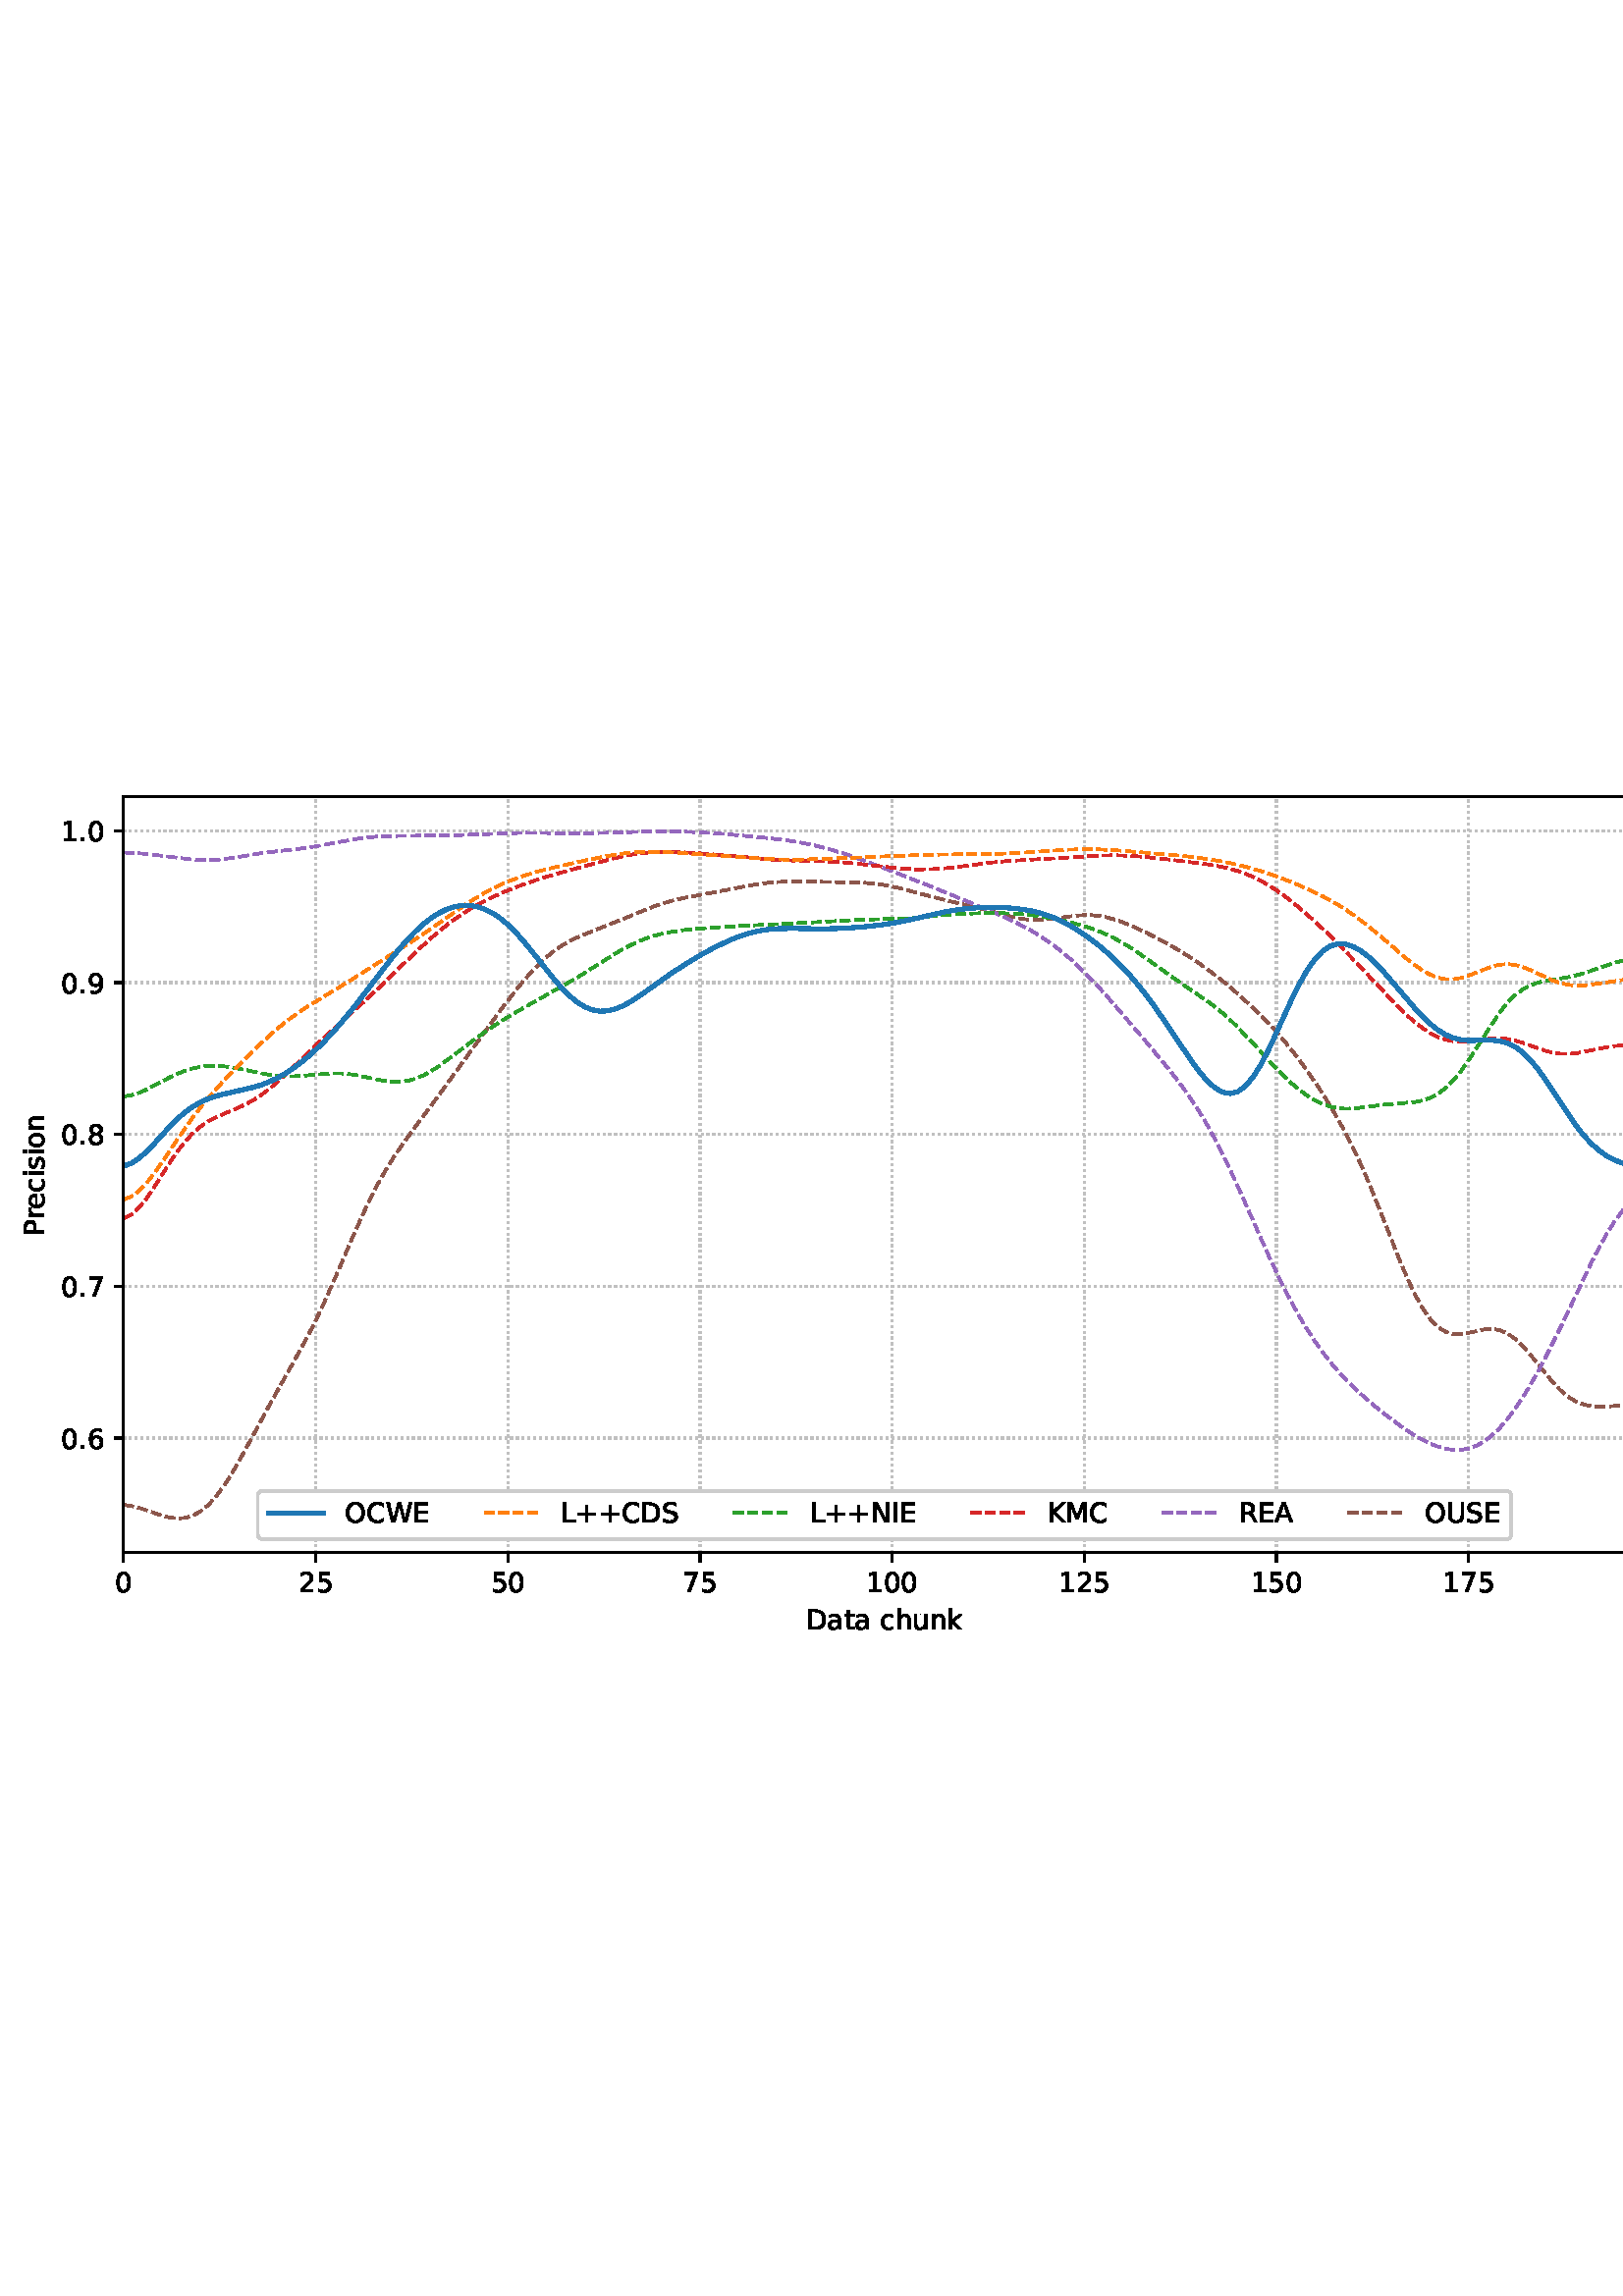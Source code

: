 %!PS-Adobe-3.0 EPSF-3.0
%%Orientation: portrait
%%BoundingBox: 1.511 235.028 610.489 556.972
%%EndComments
%%BeginProlog
/mpldict 8 dict def
mpldict begin
/m { moveto } bind def
/l { lineto } bind def
/r { rlineto } bind def
/c { curveto } bind def
/cl { closepath } bind def
/box {
m
1 index 0 r
0 exch r
neg 0 r
cl
} bind def
/clipbox {
box
clip
newpath
} bind def
%!PS-Adobe-3.0 Resource-Font
%%Copyright: Copyright (c) 2003 by Bitstream, Inc. All Rights Reserved. Copyright (c) 2006 by Tavmjong Bah. All Rights Reserved. DejaVu changes are in public domain 
25 dict begin
/_d{bind def}bind def
/_m{moveto}_d
/_l{lineto}_d
/_cl{closepath eofill}_d
/_c{curveto}_d
/_sc{7 -1 roll{setcachedevice}{pop pop pop pop pop pop}ifelse}_d
/_e{exec}_d
/FontName /DejaVuSans def
/PaintType 0 def
/FontMatrix[.001 0 0 .001 0 0]def
/FontBBox[-1021 -463 1793 1232]def
/FontType 3 def
/Encoding [ /space /plus /period /zero /one /two /five /six /seven /eight /nine /A /C /D /E /I /K /L /M /N /O /P /R /S /U /W /a /c /e /h /i /k /n /o /r /s /t /u ] def
/FontInfo 10 dict dup begin
/FamilyName (DejaVu Sans) def
/FullName (DejaVu Sans) def
/Notice (Copyright (c) 2003 by Bitstream, Inc. All Rights Reserved. Copyright (c) 2006 by Tavmjong Bah. All Rights Reserved. DejaVu changes are in public domain ) def
/Weight (Book) def
/Version (Version 2.35) def
/ItalicAngle 0.0 def
/isFixedPitch false def
/UnderlinePosition -130 def
/UnderlineThickness 90 def
end readonly def
/CharStrings 39 dict dup begin
/.notdef 0 def
/space{318 0 0 0 0 0 _sc
}_d
/plus{838 0 106 0 732 627 _sc
460 627 _m
460 355 _l
732 355 _l
732 272 _l
460 272 _l
460 0 _l
378 0 _l
378 272 _l
106 272 _l
106 355 _l
378 355 _l
378 627 _l
460 627 _l
_cl}_d
/period{318 0 107 0 210 124 _sc
107 124 _m
210 124 _l
210 0 _l
107 0 _l
107 124 _l
_cl}_d
/zero{636 0 66 -13 570 742 _sc
318 664 _m
267 664 229 639 203 589 _c
177 539 165 464 165 364 _c
165 264 177 189 203 139 _c
229 89 267 64 318 64 _c
369 64 407 89 433 139 _c
458 189 471 264 471 364 _c
471 464 458 539 433 589 _c
407 639 369 664 318 664 _c
318 742 _m
399 742 461 709 505 645 _c
548 580 570 486 570 364 _c
570 241 548 147 505 83 _c
461 19 399 -13 318 -13 _c
236 -13 173 19 130 83 _c
87 147 66 241 66 364 _c
66 486 87 580 130 645 _c
173 709 236 742 318 742 _c
_cl}_d
/one{636 0 110 0 544 729 _sc
124 83 _m
285 83 _l
285 639 _l
110 604 _l
110 694 _l
284 729 _l
383 729 _l
383 83 _l
544 83 _l
544 0 _l
124 0 _l
124 83 _l
_cl}_d
/two{{636 0 73 0 536 742 _sc
192 83 _m
536 83 _l
536 0 _l
73 0 _l
73 83 _l
110 121 161 173 226 239 _c
290 304 331 346 348 365 _c
380 400 402 430 414 455 _c
426 479 433 504 433 528 _c
433 566 419 598 392 622 _c
365 646 330 659 286 659 _c
255 659 222 653 188 643 _c
154 632 117 616 78 594 _c
78 694 _l
118 710 155 722 189 730 _c
223 738 255 742 284 742 _c
}_e{359 742 419 723 464 685 _c
509 647 532 597 532 534 _c
532 504 526 475 515 449 _c
504 422 484 390 454 354 _c
446 344 420 317 376 272 _c
332 227 271 164 192 83 _c
_cl}_e}_d
/five{{636 0 77 -13 549 729 _sc
108 729 _m
495 729 _l
495 646 _l
198 646 _l
198 467 _l
212 472 227 476 241 478 _c
255 480 270 482 284 482 _c
365 482 429 459 477 415 _c
525 370 549 310 549 234 _c
549 155 524 94 475 51 _c
426 8 357 -13 269 -13 _c
238 -13 207 -10 175 -6 _c
143 -1 111 6 77 17 _c
77 116 _l
106 100 136 88 168 80 _c
199 72 232 69 267 69 _c
}_e{323 69 368 83 401 113 _c
433 143 450 183 450 234 _c
450 284 433 324 401 354 _c
368 384 323 399 267 399 _c
241 399 214 396 188 390 _c
162 384 135 375 108 363 _c
108 729 _l
_cl}_e}_d
/six{{636 0 70 -13 573 742 _sc
330 404 _m
286 404 251 388 225 358 _c
199 328 186 286 186 234 _c
186 181 199 139 225 109 _c
251 79 286 64 330 64 _c
374 64 409 79 435 109 _c
461 139 474 181 474 234 _c
474 286 461 328 435 358 _c
409 388 374 404 330 404 _c
526 713 _m
526 623 _l
501 635 476 644 451 650 _c
425 656 400 659 376 659 _c
310 659 260 637 226 593 _c
}_e{192 549 172 482 168 394 _c
187 422 211 444 240 459 _c
269 474 301 482 336 482 _c
409 482 467 459 509 415 _c
551 371 573 310 573 234 _c
573 159 550 99 506 54 _c
462 9 403 -13 330 -13 _c
246 -13 181 19 137 83 _c
92 147 70 241 70 364 _c
70 479 97 571 152 639 _c
206 707 280 742 372 742 _c
396 742 421 739 447 735 _c
472 730 498 723 526 713 _c
_cl}_e}_d
/seven{636 0 82 0 551 729 _sc
82 729 _m
551 729 _l
551 687 _l
286 0 _l
183 0 _l
432 646 _l
82 646 _l
82 729 _l
_cl}_d
/eight{{636 0 68 -13 568 742 _sc
318 346 _m
271 346 234 333 207 308 _c
180 283 167 249 167 205 _c
167 161 180 126 207 101 _c
234 76 271 64 318 64 _c
364 64 401 76 428 102 _c
455 127 469 161 469 205 _c
469 249 455 283 429 308 _c
402 333 365 346 318 346 _c
219 388 _m
177 398 144 418 120 447 _c
96 476 85 511 85 553 _c
85 611 105 657 147 691 _c
188 725 245 742 318 742 _c
}_e{390 742 447 725 489 691 _c
530 657 551 611 551 553 _c
551 511 539 476 515 447 _c
491 418 459 398 417 388 _c
464 377 501 355 528 323 _c
554 291 568 251 568 205 _c
568 134 546 80 503 43 _c
459 5 398 -13 318 -13 _c
237 -13 175 5 132 43 _c
89 80 68 134 68 205 _c
68 251 81 291 108 323 _c
134 355 171 377 219 388 _c
183 544 _m
183 506 194 476 218 455 _c
}_e{242 434 275 424 318 424 _c
360 424 393 434 417 455 _c
441 476 453 506 453 544 _c
453 582 441 611 417 632 _c
393 653 360 664 318 664 _c
275 664 242 653 218 632 _c
194 611 183 582 183 544 _c
_cl}_e}_d
/nine{{636 0 63 -13 566 742 _sc
110 15 _m
110 105 _l
134 93 159 84 185 78 _c
210 72 235 69 260 69 _c
324 69 374 90 408 134 _c
442 178 462 244 468 334 _c
448 306 424 284 396 269 _c
367 254 335 247 300 247 _c
226 247 168 269 126 313 _c
84 357 63 417 63 494 _c
63 568 85 628 129 674 _c
173 719 232 742 306 742 _c
390 742 455 709 499 645 _c
543 580 566 486 566 364 _c
}_e{566 248 538 157 484 89 _c
429 21 356 -13 264 -13 _c
239 -13 214 -10 189 -6 _c
163 -2 137 5 110 15 _c
306 324 _m
350 324 385 339 411 369 _c
437 399 450 441 450 494 _c
450 546 437 588 411 618 _c
385 648 350 664 306 664 _c
262 664 227 648 201 618 _c
175 588 162 546 162 494 _c
162 441 175 399 201 369 _c
227 339 262 324 306 324 _c
_cl}_e}_d
/A{684 0 8 0 676 729 _sc
342 632 _m
208 269 _l
476 269 _l
342 632 _l
286 729 _m
398 729 _l
676 0 _l
573 0 _l
507 187 _l
178 187 _l
112 0 _l
8 0 _l
286 729 _l
_cl}_d
/C{{698 0 56 -13 644 742 _sc
644 673 _m
644 569 _l
610 599 575 622 537 638 _c
499 653 460 661 418 661 _c
334 661 270 635 226 584 _c
182 533 160 460 160 364 _c
160 268 182 194 226 143 _c
270 92 334 67 418 67 _c
460 67 499 74 537 90 _c
575 105 610 128 644 159 _c
644 56 _l
609 32 572 15 534 4 _c
496 -7 455 -13 412 -13 _c
302 -13 215 20 151 87 _c
}_e{87 154 56 246 56 364 _c
56 481 87 573 151 641 _c
215 708 302 742 412 742 _c
456 742 497 736 535 725 _c
573 713 610 696 644 673 _c
_cl}_e}_d
/D{770 0 98 0 711 729 _sc
197 648 _m
197 81 _l
316 81 _l
416 81 490 103 537 149 _c
583 195 607 267 607 365 _c
607 463 583 534 537 580 _c
490 625 416 648 316 648 _c
197 648 _l
98 729 _m
301 729 _l
442 729 546 699 612 641 _c
678 582 711 490 711 365 _c
711 239 677 147 611 88 _c
545 29 441 0 301 0 _c
98 0 _l
98 729 _l
_cl}_d
/E{632 0 98 0 568 729 _sc
98 729 _m
559 729 _l
559 646 _l
197 646 _l
197 430 _l
544 430 _l
544 347 _l
197 347 _l
197 83 _l
568 83 _l
568 0 _l
98 0 _l
98 729 _l
_cl}_d
/I{295 0 98 0 197 729 _sc
98 729 _m
197 729 _l
197 0 _l
98 0 _l
98 729 _l
_cl}_d
/K{656 0 98 0 677 729 _sc
98 729 _m
197 729 _l
197 421 _l
524 729 _l
651 729 _l
289 389 _l
677 0 _l
547 0 _l
197 351 _l
197 0 _l
98 0 _l
98 729 _l
_cl}_d
/L{557 0 98 0 552 729 _sc
98 729 _m
197 729 _l
197 83 _l
552 83 _l
552 0 _l
98 0 _l
98 729 _l
_cl}_d
/M{863 0 98 0 765 729 _sc
98 729 _m
245 729 _l
431 233 _l
618 729 _l
765 729 _l
765 0 _l
669 0 _l
669 640 _l
481 140 _l
382 140 _l
194 640 _l
194 0 _l
98 0 _l
98 729 _l
_cl}_d
/N{748 0 98 0 650 729 _sc
98 729 _m
231 729 _l
554 119 _l
554 729 _l
650 729 _l
650 0 _l
517 0 _l
194 610 _l
194 0 _l
98 0 _l
98 729 _l
_cl}_d
/O{787 0 56 -13 731 742 _sc
394 662 _m
322 662 265 635 223 582 _c
181 528 160 456 160 364 _c
160 272 181 199 223 146 _c
265 92 322 66 394 66 _c
465 66 522 92 564 146 _c
606 199 627 272 627 364 _c
627 456 606 528 564 582 _c
522 635 465 662 394 662 _c
394 742 _m
496 742 577 707 639 639 _c
700 571 731 479 731 364 _c
731 248 700 157 639 89 _c
577 21 496 -13 394 -13 _c
291 -13 209 21 148 89 _c
86 157 56 248 56 364 _c
56 479 86 571 148 639 _c
209 707 291 742 394 742 _c
_cl}_d
/P{603 0 98 0 569 729 _sc
197 648 _m
197 374 _l
321 374 _l
367 374 402 385 427 409 _c
452 433 465 467 465 511 _c
465 555 452 588 427 612 _c
402 636 367 648 321 648 _c
197 648 _l
98 729 _m
321 729 _l
402 729 464 710 506 673 _c
548 636 569 582 569 511 _c
569 439 548 384 506 348 _c
464 311 402 293 321 293 _c
197 293 _l
197 0 _l
98 0 _l
98 729 _l
_cl}_d
/R{{695 0 98 0 666 729 _sc
444 342 _m
465 334 486 319 506 296 _c
526 272 546 240 566 199 _c
666 0 _l
560 0 _l
467 187 _l
443 235 419 268 397 284 _c
374 300 343 308 304 308 _c
197 308 _l
197 0 _l
98 0 _l
98 729 _l
321 729 _l
404 729 466 711 507 677 _c
548 642 569 589 569 519 _c
569 473 558 434 537 404 _c
515 374 484 353 444 342 _c
197 648 _m
197 389 _l
321 389 _l
}_e{368 389 404 400 428 422 _c
452 444 465 476 465 519 _c
465 561 452 593 428 615 _c
404 637 368 648 321 648 _c
197 648 _l
_cl}_e}_d
/S{{635 0 66 -13 579 742 _sc
535 705 _m
535 609 _l
497 627 462 640 429 649 _c
395 657 363 662 333 662 _c
279 662 237 651 208 631 _c
179 610 165 580 165 542 _c
165 510 174 485 194 469 _c
213 452 250 439 304 429 _c
364 417 _l
437 403 491 378 526 343 _c
561 307 579 260 579 201 _c
579 130 555 77 508 41 _c
460 5 391 -13 300 -13 _c
265 -13 228 -9 189 -2 _c
}_e{150 5 110 16 69 32 _c
69 134 _l
109 111 148 94 186 83 _c
224 71 262 66 300 66 _c
356 66 399 77 430 99 _c
460 121 476 152 476 194 _c
476 230 465 258 443 278 _c
421 298 385 313 335 323 _c
275 335 _l
201 349 148 372 115 404 _c
82 435 66 478 66 534 _c
66 598 88 649 134 686 _c
179 723 242 742 322 742 _c
356 742 390 739 426 733 _c
461 727 497 717 535 705 _c
}_e{_cl}_e}_d
/U{732 0 87 -13 645 729 _sc
87 729 _m
186 729 _l
186 286 _l
186 208 200 151 228 117 _c
256 83 302 66 366 66 _c
429 66 475 83 503 117 _c
531 151 546 208 546 286 _c
546 729 _l
645 729 _l
645 274 _l
645 178 621 107 574 59 _c
527 11 458 -13 366 -13 _c
274 -13 204 11 157 59 _c
110 107 87 178 87 274 _c
87 729 _l
_cl}_d
/W{989 0 33 0 956 729 _sc
33 729 _m
133 729 _l
286 113 _l
439 729 _l
550 729 _l
703 113 _l
856 729 _l
956 729 _l
773 0 _l
649 0 _l
495 633 _l
340 0 _l
216 0 _l
33 729 _l
_cl}_d
/a{{613 0 60 -13 522 560 _sc
343 275 _m
270 275 220 266 192 250 _c
164 233 150 205 150 165 _c
150 133 160 107 181 89 _c
202 70 231 61 267 61 _c
317 61 357 78 387 114 _c
417 149 432 196 432 255 _c
432 275 _l
343 275 _l
522 312 _m
522 0 _l
432 0 _l
432 83 _l
411 49 385 25 355 10 _c
325 -5 287 -13 243 -13 _c
187 -13 142 2 109 33 _c
76 64 60 106 60 159 _c
}_e{60 220 80 266 122 298 _c
163 329 224 345 306 345 _c
432 345 _l
432 354 _l
432 395 418 427 391 450 _c
364 472 326 484 277 484 _c
245 484 215 480 185 472 _c
155 464 127 453 100 439 _c
100 522 _l
132 534 164 544 195 550 _c
226 556 256 560 286 560 _c
365 560 424 539 463 498 _c
502 457 522 395 522 312 _c
_cl}_e}_d
/c{{550 0 55 -13 488 560 _sc
488 526 _m
488 442 _l
462 456 437 466 411 473 _c
385 480 360 484 334 484 _c
276 484 230 465 198 428 _c
166 391 150 339 150 273 _c
150 206 166 154 198 117 _c
230 80 276 62 334 62 _c
360 62 385 65 411 72 _c
437 79 462 90 488 104 _c
488 21 _l
462 9 436 0 410 -5 _c
383 -10 354 -13 324 -13 _c
242 -13 176 12 128 64 _c
}_e{79 115 55 185 55 273 _c
55 362 79 432 128 483 _c
177 534 244 560 330 560 _c
358 560 385 557 411 551 _c
437 545 463 537 488 526 _c
_cl}_e}_d
/e{{615 0 55 -13 562 560 _sc
562 296 _m
562 252 _l
149 252 _l
153 190 171 142 205 110 _c
238 78 284 62 344 62 _c
378 62 412 66 444 74 _c
476 82 509 95 541 113 _c
541 28 _l
509 14 476 3 442 -3 _c
408 -9 373 -13 339 -13 _c
251 -13 182 12 131 62 _c
80 112 55 181 55 268 _c
55 357 79 428 127 481 _c
175 533 241 560 323 560 _c
397 560 455 536 498 489 _c
}_e{540 441 562 377 562 296 _c
472 322 _m
471 371 457 410 431 440 _c
404 469 368 484 324 484 _c
274 484 234 469 204 441 _c
174 413 156 373 152 322 _c
472 322 _l
_cl}_e}_d
/h{634 0 91 0 549 760 _sc
549 330 _m
549 0 _l
459 0 _l
459 327 _l
459 379 448 417 428 443 _c
408 469 378 482 338 482 _c
289 482 251 466 223 435 _c
195 404 181 362 181 309 _c
181 0 _l
91 0 _l
91 760 _l
181 760 _l
181 462 _l
202 494 227 519 257 535 _c
286 551 320 560 358 560 _c
420 560 468 540 500 501 _c
532 462 549 405 549 330 _c
_cl}_d
/i{278 0 94 0 184 760 _sc
94 547 _m
184 547 _l
184 0 _l
94 0 _l
94 547 _l
94 760 _m
184 760 _l
184 646 _l
94 646 _l
94 760 _l
_cl}_d
/k{579 0 91 0 576 760 _sc
91 760 _m
181 760 _l
181 311 _l
449 547 _l
564 547 _l
274 291 _l
576 0 _l
459 0 _l
181 267 _l
181 0 _l
91 0 _l
91 760 _l
_cl}_d
/n{634 0 91 0 549 560 _sc
549 330 _m
549 0 _l
459 0 _l
459 327 _l
459 379 448 417 428 443 _c
408 469 378 482 338 482 _c
289 482 251 466 223 435 _c
195 404 181 362 181 309 _c
181 0 _l
91 0 _l
91 547 _l
181 547 _l
181 462 _l
202 494 227 519 257 535 _c
286 551 320 560 358 560 _c
420 560 468 540 500 501 _c
532 462 549 405 549 330 _c
_cl}_d
/o{612 0 55 -13 557 560 _sc
306 484 _m
258 484 220 465 192 427 _c
164 389 150 338 150 273 _c
150 207 163 156 191 118 _c
219 80 257 62 306 62 _c
354 62 392 80 420 118 _c
448 156 462 207 462 273 _c
462 337 448 389 420 427 _c
392 465 354 484 306 484 _c
306 560 _m
384 560 445 534 490 484 _c
534 433 557 363 557 273 _c
557 183 534 113 490 63 _c
445 12 384 -13 306 -13 _c
227 -13 165 12 121 63 _c
77 113 55 183 55 273 _c
55 363 77 433 121 484 _c
165 534 227 560 306 560 _c
_cl}_d
/r{411 0 91 0 411 560 _sc
411 463 _m
401 469 390 473 378 476 _c
366 478 353 480 339 480 _c
288 480 249 463 222 430 _c
194 397 181 350 181 288 _c
181 0 _l
91 0 _l
91 547 _l
181 547 _l
181 462 _l
199 495 224 520 254 536 _c
284 552 321 560 365 560 _c
371 560 378 559 386 559 _c
393 558 401 557 411 555 _c
411 463 _l
_cl}_d
/s{{521 0 54 -13 472 560 _sc
443 531 _m
443 446 _l
417 458 391 468 364 475 _c
336 481 308 485 279 485 _c
234 485 200 478 178 464 _c
156 450 145 430 145 403 _c
145 382 153 366 169 354 _c
185 342 217 330 265 320 _c
296 313 _l
360 299 405 279 432 255 _c
458 230 472 195 472 151 _c
472 100 452 60 412 31 _c
372 1 316 -13 246 -13 _c
216 -13 186 -10 154 -5 _c
}_e{122 0 89 8 54 20 _c
54 113 _l
87 95 120 82 152 74 _c
184 65 216 61 248 61 _c
290 61 323 68 346 82 _c
368 96 380 117 380 144 _c
380 168 371 187 355 200 _c
339 213 303 226 247 238 _c
216 245 _l
160 257 119 275 95 299 _c
70 323 58 356 58 399 _c
58 450 76 490 112 518 _c
148 546 200 560 268 560 _c
301 560 332 557 362 552 _c
391 547 418 540 443 531 _c
}_e{_cl}_e}_d
/t{392 0 27 0 368 702 _sc
183 702 _m
183 547 _l
368 547 _l
368 477 _l
183 477 _l
183 180 _l
183 135 189 106 201 94 _c
213 81 238 75 276 75 _c
368 75 _l
368 0 _l
276 0 _l
206 0 158 13 132 39 _c
106 65 93 112 93 180 _c
93 477 _l
27 477 _l
27 547 _l
93 547 _l
93 702 _l
183 702 _l
_cl}_d
/u{634 0 85 -13 543 560 _sc
85 216 _m
85 547 _l
175 547 _l
175 219 _l
175 167 185 129 205 103 _c
225 77 255 64 296 64 _c
344 64 383 79 411 110 _c
439 141 453 183 453 237 _c
453 547 _l
543 547 _l
543 0 _l
453 0 _l
453 84 _l
431 50 405 26 377 10 _c
348 -5 315 -13 277 -13 _c
214 -13 166 6 134 45 _c
101 83 85 140 85 216 _c
311 560 _m
311 560 _l
_cl}_d
end readonly def

/BuildGlyph
 {exch begin
 CharStrings exch
 2 copy known not{pop /.notdef}if
 true 3 1 roll get exec
 end}_d

/BuildChar {
 1 index /Encoding get exch get
 1 index /BuildGlyph get exec
}_d

FontName currentdict end definefont pop
end
%%EndProlog
mpldict begin
1.511 235.028 translate
608.978 321.944 0 0 clipbox
gsave
0 0 m
608.978 0 l
608.978 321.944 l
0 321.944 l
cl
1.000 setgray
fill
grestore
gsave
43.778 37.544 m
601.778 37.544 l
601.778 314.744 l
43.778 314.744 l
cl
1.000 setgray
fill
grestore
0.800 setlinewidth
1 setlinejoin
0 setlinecap
[0.8 1.32] 0 setdash
0.753 setgray
gsave
558 277.2 43.78 37.54 clipbox
43.778 37.544 m
43.778 314.744 l
stroke
grestore
[] 0 setdash
0.000 setgray
gsave
/o {
gsave
newpath
translate
0.8 setlinewidth
1 setlinejoin
0 setlinecap
0 0 m
0 -3.5 l

gsave
0.000 setgray
fill
grestore
stroke
grestore
} bind def
43.778 37.544 o
grestore
/DejaVuSans findfont
10.000 scalefont
setfont
gsave
40.598 22.95 translate
0.0 rotate
0.0 0 m /zero glyphshow
grestore
[0.8 1.32] 0 setdash
0.753 setgray
gsave
558 277.2 43.78 37.54 clipbox
114.233 37.544 m
114.233 314.744 l
stroke
grestore
[] 0 setdash
0.000 setgray
gsave
/o {
gsave
newpath
translate
0.8 setlinewidth
1 setlinejoin
0 setlinecap
0 0 m
0 -3.5 l

gsave
0.000 setgray
fill
grestore
stroke
grestore
} bind def
114.233 37.544 o
grestore
gsave
107.873 22.95 translate
0.0 rotate
0.0 0 m /two glyphshow
6.362 0 m /five glyphshow
grestore
[0.8 1.32] 0 setdash
0.753 setgray
gsave
558 277.2 43.78 37.54 clipbox
184.687 37.544 m
184.687 314.744 l
stroke
grestore
[] 0 setdash
0.000 setgray
gsave
/o {
gsave
newpath
translate
0.8 setlinewidth
1 setlinejoin
0 setlinecap
0 0 m
0 -3.5 l

gsave
0.000 setgray
fill
grestore
stroke
grestore
} bind def
184.687 37.544 o
grestore
gsave
178.328 22.95 translate
0.0 rotate
0.0 0 m /five glyphshow
6.362 0 m /zero glyphshow
grestore
[0.8 1.32] 0 setdash
0.753 setgray
gsave
558 277.2 43.78 37.54 clipbox
255.142 37.544 m
255.142 314.744 l
stroke
grestore
[] 0 setdash
0.000 setgray
gsave
/o {
gsave
newpath
translate
0.8 setlinewidth
1 setlinejoin
0 setlinecap
0 0 m
0 -3.5 l

gsave
0.000 setgray
fill
grestore
stroke
grestore
} bind def
255.142 37.544 o
grestore
gsave
248.782 22.95 translate
0.0 rotate
0.0 0 m /seven glyphshow
6.362 0 m /five glyphshow
grestore
[0.8 1.32] 0 setdash
0.753 setgray
gsave
558 277.2 43.78 37.54 clipbox
325.596 37.544 m
325.596 314.744 l
stroke
grestore
[] 0 setdash
0.000 setgray
gsave
/o {
gsave
newpath
translate
0.8 setlinewidth
1 setlinejoin
0 setlinecap
0 0 m
0 -3.5 l

gsave
0.000 setgray
fill
grestore
stroke
grestore
} bind def
325.596 37.544 o
grestore
gsave
316.057 22.95 translate
0.0 rotate
0.0 0 m /one glyphshow
6.362 0 m /zero glyphshow
12.725 0 m /zero glyphshow
grestore
[0.8 1.32] 0 setdash
0.753 setgray
gsave
558 277.2 43.78 37.54 clipbox
396.051 37.544 m
396.051 314.744 l
stroke
grestore
[] 0 setdash
0.000 setgray
gsave
/o {
gsave
newpath
translate
0.8 setlinewidth
1 setlinejoin
0 setlinecap
0 0 m
0 -3.5 l

gsave
0.000 setgray
fill
grestore
stroke
grestore
} bind def
396.051 37.544 o
grestore
gsave
386.512 22.95 translate
0.0 rotate
0.0 0 m /one glyphshow
6.362 0 m /two glyphshow
12.725 0 m /five glyphshow
grestore
[0.8 1.32] 0 setdash
0.753 setgray
gsave
558 277.2 43.78 37.54 clipbox
466.505 37.544 m
466.505 314.744 l
stroke
grestore
[] 0 setdash
0.000 setgray
gsave
/o {
gsave
newpath
translate
0.8 setlinewidth
1 setlinejoin
0 setlinecap
0 0 m
0 -3.5 l

gsave
0.000 setgray
fill
grestore
stroke
grestore
} bind def
466.505 37.544 o
grestore
gsave
456.966 22.95 translate
0.0 rotate
0.0 0 m /one glyphshow
6.362 0 m /five glyphshow
12.725 0 m /zero glyphshow
grestore
[0.8 1.32] 0 setdash
0.753 setgray
gsave
558 277.2 43.78 37.54 clipbox
536.96 37.544 m
536.96 314.744 l
stroke
grestore
[] 0 setdash
0.000 setgray
gsave
/o {
gsave
newpath
translate
0.8 setlinewidth
1 setlinejoin
0 setlinecap
0 0 m
0 -3.5 l

gsave
0.000 setgray
fill
grestore
stroke
grestore
} bind def
536.96 37.544 o
grestore
gsave
527.421 22.95 translate
0.0 rotate
0.0 0 m /one glyphshow
6.362 0 m /seven glyphshow
12.725 0 m /five glyphshow
grestore
gsave
294.083 9.278 translate
0.0 rotate
0.0 0 m /D glyphshow
7.7 0 m /a glyphshow
13.828 0 m /t glyphshow
17.749 0 m /a glyphshow
23.877 0 m /space glyphshow
27.056 0 m /c glyphshow
32.554 0 m /h glyphshow
38.892 0 m /u glyphshow
45.229 0 m /n glyphshow
51.567 0 m /k glyphshow
grestore
[0.8 1.32] 0 setdash
0.753 setgray
gsave
558 277.2 43.78 37.54 clipbox
43.778 79.585 m
601.778 79.585 l
stroke
grestore
[] 0 setdash
0.000 setgray
gsave
/o {
gsave
newpath
translate
0.8 setlinewidth
1 setlinejoin
0 setlinecap
0 0 m
-3.5 0 l

gsave
0.000 setgray
fill
grestore
stroke
grestore
} bind def
43.778 79.585 o
grestore
gsave
20.872 75.788 translate
0.0 rotate
0.0 0 m /zero glyphshow
6.362 0 m /period glyphshow
9.541 0 m /six glyphshow
grestore
[0.8 1.32] 0 setdash
0.753 setgray
gsave
558 277.2 43.78 37.54 clipbox
43.778 135.277 m
601.778 135.277 l
stroke
grestore
[] 0 setdash
0.000 setgray
gsave
/o {
gsave
newpath
translate
0.8 setlinewidth
1 setlinejoin
0 setlinecap
0 0 m
-3.5 0 l

gsave
0.000 setgray
fill
grestore
stroke
grestore
} bind def
43.778 135.277 o
grestore
gsave
20.872 131.48 translate
0.0 rotate
0.0 0 m /zero glyphshow
6.362 0 m /period glyphshow
9.541 0 m /seven glyphshow
grestore
[0.8 1.32] 0 setdash
0.753 setgray
gsave
558 277.2 43.78 37.54 clipbox
43.778 190.969 m
601.778 190.969 l
stroke
grestore
[] 0 setdash
0.000 setgray
gsave
/o {
gsave
newpath
translate
0.8 setlinewidth
1 setlinejoin
0 setlinecap
0 0 m
-3.5 0 l

gsave
0.000 setgray
fill
grestore
stroke
grestore
} bind def
43.778 190.969 o
grestore
gsave
20.872 187.172 translate
0.0 rotate
0.0 0 m /zero glyphshow
6.362 0 m /period glyphshow
9.541 0 m /eight glyphshow
grestore
[0.8 1.32] 0 setdash
0.753 setgray
gsave
558 277.2 43.78 37.54 clipbox
43.778 246.661 m
601.778 246.661 l
stroke
grestore
[] 0 setdash
0.000 setgray
gsave
/o {
gsave
newpath
translate
0.8 setlinewidth
1 setlinejoin
0 setlinecap
0 0 m
-3.5 0 l

gsave
0.000 setgray
fill
grestore
stroke
grestore
} bind def
43.778 246.661 o
grestore
gsave
20.872 242.864 translate
0.0 rotate
0.0 0 m /zero glyphshow
6.362 0 m /period glyphshow
9.541 0 m /nine glyphshow
grestore
[0.8 1.32] 0 setdash
0.753 setgray
gsave
558 277.2 43.78 37.54 clipbox
43.778 302.353 m
601.778 302.353 l
stroke
grestore
[] 0 setdash
0.000 setgray
gsave
/o {
gsave
newpath
translate
0.8 setlinewidth
1 setlinejoin
0 setlinecap
0 0 m
-3.5 0 l

gsave
0.000 setgray
fill
grestore
stroke
grestore
} bind def
43.778 302.353 o
grestore
gsave
20.872 298.556 translate
0.0 rotate
0.0 0 m /one glyphshow
6.362 0 m /period glyphshow
9.541 0 m /zero glyphshow
grestore
gsave
14.794 153.808 translate
90.0 rotate
0.0 0 m /P glyphshow
5.905 0 m /r glyphshow
9.767 0 m /e glyphshow
15.919 0 m /c glyphshow
21.417 0 m /i glyphshow
24.195 0 m /s glyphshow
29.405 0 m /i glyphshow
32.184 0 m /o glyphshow
38.302 0 m /n glyphshow
grestore
1.000 setlinewidth
[3.7 1.6] 0 setdash
0.549 0.337 0.294 setrgbcolor
gsave
558 277.2 43.78 37.54 clipbox
43.778 55.097 m
46.596 54.735 l
49.414 54.06 l
55.051 52.163 l
57.869 51.219 l
60.687 50.491 l
63.505 50.144 l
66.324 50.322 l
69.142 51.144 l
71.96 52.693 l
74.778 55.006 l
77.596 58.071 l
80.414 61.83 l
83.233 66.179 l
86.051 70.982 l
91.687 81.343 l
97.324 91.82 l
105.778 106.879 l
111.414 117.191 l
114.233 122.739 l
117.051 128.634 l
122.687 141.346 l
128.324 154.506 l
131.142 160.841 l
133.96 166.812 l
136.778 172.327 l
139.596 177.356 l
142.414 181.932 l
145.233 186.14 l
150.869 193.895 l
159.324 205.274 l
181.869 236.339 l
187.505 243.656 l
190.324 247.107 l
193.142 250.343 l
195.96 253.301 l
198.778 255.934 l
201.596 258.218 l
204.414 260.161 l
207.233 261.797 l
210.051 263.188 l
215.687 265.528 l
224.142 268.847 l
238.233 274.596 l
243.869 276.4 l
249.505 277.758 l
257.96 279.317 l
266.414 280.912 l
274.869 282.534 l
280.505 283.31 l
286.142 283.685 l
291.778 283.723 l
314.324 283.355 l
319.96 282.857 l
322.778 282.435 l
328.414 281.258 l
336.869 279.016 l
345.324 276.85 l
356.596 274.18 l
370.687 270.474 l
373.505 269.984 l
376.324 269.695 l
379.142 269.631 l
381.96 269.778 l
387.596 270.496 l
393.233 271.236 l
396.051 271.402 l
398.869 271.351 l
401.687 271.056 l
404.505 270.513 l
407.324 269.74 l
410.142 268.771 l
412.96 267.644 l
418.596 265.047 l
424.233 262.15 l
429.869 258.998 l
435.505 255.52 l
441.142 251.609 l
446.778 247.238 l
452.414 242.46 l
458.051 237.297 l
463.687 231.636 l
466.505 228.557 l
469.324 225.29 l
472.142 221.823 l
474.96 218.156 l
477.778 214.29 l
480.596 210.227 l
483.414 205.952 l
486.233 201.435 l
489.051 196.625 l
491.869 191.463 l
494.687 185.888 l
497.505 179.861 l
500.324 173.381 l
505.96 159.355 l
511.596 145.036 l
514.414 138.37 l
517.233 132.384 l
520.051 127.299 l
522.869 123.272 l
525.687 120.371 l
528.505 118.571 l
531.324 117.752 l
534.142 117.713 l
536.96 118.185 l
542.596 119.445 l
545.414 119.642 l
548.233 119.231 l
551.051 118.072 l
553.869 116.127 l
556.687 113.473 l
559.505 110.277 l
567.96 99.896 l
570.778 96.998 l
573.596 94.673 l
576.414 92.976 l
579.233 91.88 l
582.051 91.303 l
584.869 91.113 l
587.687 91.182 l
598.96 91.992 l
601.778 92.071 l
601.778 92.071 l
stroke
grestore
0.580 0.404 0.741 setrgbcolor
gsave
558 277.2 43.78 37.54 clipbox
43.778 294.368 m
49.414 294.088 l
55.051 293.5 l
69.142 291.76 l
71.96 291.599 l
74.778 291.571 l
77.596 291.688 l
80.414 291.943 l
86.051 292.76 l
94.505 294.129 l
100.142 294.825 l
108.596 295.769 l
114.233 296.628 l
131.142 299.682 l
136.778 300.208 l
142.414 300.413 l
164.96 300.682 l
190.324 301.606 l
198.778 301.516 l
210.051 301.373 l
218.505 301.522 l
238.233 302.128 l
246.687 302.087 l
255.142 301.764 l
263.596 301.183 l
277.687 299.912 l
286.142 298.931 l
291.778 298.047 l
297.414 296.896 l
303.051 295.449 l
308.687 293.717 l
314.324 291.754 l
325.596 287.477 l
339.687 281.966 l
356.596 274.99 l
365.051 271.45 l
370.687 268.851 l
376.324 265.853 l
379.142 264.157 l
381.96 262.31 l
384.778 260.298 l
387.596 258.113 l
390.414 255.747 l
393.233 253.199 l
396.051 250.476 l
401.687 244.571 l
407.324 238.232 l
418.596 225.064 l
427.051 214.886 l
429.869 211.294 l
432.687 207.509 l
435.505 203.467 l
438.324 199.108 l
441.142 194.382 l
443.96 189.264 l
446.778 183.76 l
449.596 177.905 l
455.233 165.442 l
463.687 146.408 l
466.505 140.379 l
469.324 134.634 l
472.142 129.217 l
474.96 124.154 l
477.778 119.454 l
480.596 115.118 l
483.414 111.136 l
486.233 107.489 l
489.051 104.154 l
491.869 101.097 l
494.687 98.279 l
500.324 93.177 l
505.96 88.557 l
511.596 84.313 l
514.414 82.364 l
517.233 80.57 l
520.051 78.967 l
522.869 77.594 l
525.687 76.491 l
528.505 75.706 l
531.324 75.29 l
534.142 75.296 l
536.96 75.776 l
539.778 76.779 l
542.596 78.337 l
545.414 80.468 l
548.233 83.166 l
551.051 86.404 l
553.869 90.142 l
556.687 94.331 l
559.505 98.921 l
562.324 103.867 l
565.142 109.127 l
570.778 120.415 l
582.051 144.107 l
584.869 149.618 l
587.687 154.681 l
590.505 159.153 l
593.324 162.902 l
596.142 165.813 l
598.96 167.805 l
601.778 168.816 l
601.778 168.816 l
stroke
grestore
0.839 0.153 0.157 setrgbcolor
gsave
558 277.2 43.78 37.54 clipbox
43.778 160.225 m
46.596 161.548 l
49.414 164.069 l
52.233 167.55 l
55.051 171.684 l
60.687 180.555 l
63.505 184.688 l
66.324 188.331 l
69.142 191.381 l
71.96 193.829 l
74.778 195.742 l
77.596 197.244 l
83.233 199.634 l
86.051 200.823 l
88.869 202.171 l
91.687 203.754 l
94.505 205.613 l
97.324 207.746 l
100.142 210.127 l
105.778 215.393 l
114.233 223.597 l
119.869 228.799 l
133.96 241.47 l
142.414 249.596 l
150.869 257.802 l
156.505 262.956 l
162.142 267.626 l
164.96 269.737 l
167.778 271.689 l
170.596 273.482 l
173.414 275.123 l
179.051 278.006 l
184.687 280.476 l
190.324 282.648 l
195.96 284.573 l
201.596 286.281 l
215.687 290.135 l
224.142 292.354 l
229.778 293.533 l
232.596 293.967 l
235.414 294.283 l
241.051 294.582 l
246.687 294.532 l
252.324 294.264 l
260.778 293.624 l
283.324 291.62 l
291.778 291.331 l
303.051 291.016 l
308.687 290.65 l
314.324 290.094 l
328.414 288.487 l
334.051 288.17 l
339.687 288.21 l
345.324 288.601 l
350.96 289.248 l
362.233 290.701 l
367.869 291.23 l
376.324 291.729 l
387.596 292.364 l
401.687 293.261 l
407.324 293.343 l
412.96 293.153 l
418.596 292.713 l
427.051 291.784 l
441.142 290.04 l
446.778 289.04 l
449.596 288.369 l
452.414 287.544 l
455.233 286.54 l
458.051 285.34 l
460.869 283.934 l
463.687 282.322 l
466.505 280.511 l
469.324 278.515 l
472.142 276.351 l
477.778 271.609 l
483.414 266.438 l
489.051 260.933 l
494.687 255.136 l
511.596 237.257 l
514.414 234.582 l
517.233 232.133 l
520.051 229.969 l
522.869 228.148 l
525.687 226.721 l
528.505 225.719 l
531.324 225.148 l
534.142 224.97 l
536.96 225.108 l
545.414 226.135 l
548.233 226.215 l
551.051 225.992 l
553.869 225.444 l
556.687 224.618 l
565.142 221.637 l
567.96 220.936 l
570.778 220.552 l
573.596 220.508 l
576.414 220.767 l
579.233 221.247 l
587.687 222.979 l
590.505 223.379 l
593.324 223.64 l
598.96 223.839 l
601.778 223.857 l
601.778 223.857 l
stroke
grestore
0.173 0.627 0.173 setrgbcolor
gsave
558 277.2 43.78 37.54 clipbox
43.778 204.863 m
46.596 205.33 l
49.414 206.217 l
52.233 207.434 l
57.869 210.386 l
60.687 211.868 l
63.505 213.21 l
66.324 214.332 l
69.142 215.191 l
71.96 215.769 l
74.778 216.073 l
77.596 216.124 l
80.414 215.955 l
83.233 215.606 l
88.869 214.541 l
94.505 213.35 l
97.324 212.852 l
100.142 212.488 l
102.96 212.29 l
105.778 212.265 l
108.596 212.397 l
119.869 213.374 l
122.687 213.391 l
125.505 213.218 l
128.324 212.853 l
133.96 211.702 l
139.596 210.554 l
142.414 210.248 l
145.233 210.253 l
148.051 210.633 l
150.869 211.42 l
153.687 212.605 l
156.505 214.141 l
159.324 215.958 l
164.96 220.106 l
173.414 226.52 l
179.051 230.448 l
184.687 234.02 l
190.324 237.307 l
210.051 248.438 l
218.505 253.782 l
224.142 257.309 l
226.96 258.94 l
229.778 260.428 l
232.596 261.741 l
235.414 262.862 l
238.233 263.79 l
241.051 264.537 l
243.869 265.127 l
249.505 265.952 l
255.142 266.491 l
266.414 267.243 l
280.505 267.945 l
297.414 268.788 l
311.505 269.582 l
331.233 270.255 l
339.687 270.964 l
348.142 271.663 l
356.596 272.065 l
362.233 272.151 l
367.869 272.055 l
373.505 271.709 l
379.142 271.064 l
384.778 270.122 l
390.414 268.898 l
396.051 267.354 l
398.869 266.424 l
401.687 265.363 l
404.505 264.148 l
407.324 262.764 l
410.142 261.207 l
412.96 259.482 l
418.596 255.638 l
429.869 247.556 l
441.142 239.863 l
443.96 237.743 l
446.778 235.436 l
449.596 232.915 l
452.414 230.184 l
458.051 224.242 l
466.505 215.103 l
469.324 212.27 l
472.142 209.641 l
474.96 207.267 l
477.778 205.193 l
480.596 203.463 l
483.414 202.112 l
486.233 201.157 l
489.051 200.593 l
491.869 200.386 l
494.687 200.47 l
500.324 201.146 l
505.96 201.895 l
511.596 202.351 l
517.233 202.854 l
520.051 203.407 l
522.869 204.355 l
525.687 205.834 l
528.505 207.946 l
531.324 210.737 l
534.142 214.182 l
536.96 218.179 l
548.233 235.559 l
551.051 239.083 l
553.869 241.943 l
556.687 244.108 l
559.505 245.631 l
562.324 246.634 l
565.142 247.28 l
573.596 248.668 l
576.414 249.309 l
579.233 250.1 l
584.869 251.999 l
590.505 253.904 l
593.324 254.703 l
596.142 255.333 l
598.96 255.769 l
601.778 255.99 l
601.778 255.99 l
stroke
grestore
1.000 0.498 0.055 setrgbcolor
gsave
558 277.2 43.78 37.54 clipbox
43.778 167.091 m
46.596 168.168 l
49.414 170.242 l
52.233 173.156 l
55.051 176.714 l
57.869 180.695 l
66.324 193.212 l
69.142 197.124 l
71.96 200.803 l
74.778 204.252 l
80.414 210.59 l
86.051 216.464 l
91.687 222.056 l
97.324 227.307 l
100.142 229.744 l
102.96 232.025 l
105.778 234.147 l
111.414 237.961 l
119.869 243.115 l
128.324 248.316 l
150.869 262.598 l
156.505 266.432 l
170.596 276.24 l
176.233 279.64 l
179.051 281.136 l
181.869 282.489 l
184.687 283.705 l
190.324 285.771 l
195.96 287.454 l
201.596 288.882 l
212.869 291.397 l
221.324 293.102 l
226.96 293.985 l
232.596 294.507 l
238.233 294.633 l
243.869 294.447 l
255.142 293.696 l
280.505 291.936 l
286.142 291.771 l
291.778 291.771 l
300.233 292.019 l
331.233 293.283 l
342.505 293.587 l
367.869 293.988 l
376.324 294.49 l
390.414 295.423 l
396.051 295.566 l
401.687 295.48 l
407.324 295.186 l
418.596 294.299 l
432.687 293.053 l
438.324 292.386 l
443.96 291.533 l
449.596 290.46 l
455.233 289.135 l
460.869 287.529 l
466.505 285.636 l
472.142 283.477 l
477.778 281.063 l
483.414 278.341 l
489.051 275.195 l
491.869 273.423 l
494.687 271.507 l
500.324 267.248 l
505.96 262.525 l
514.414 255.254 l
517.233 253.054 l
520.051 251.123 l
522.869 249.563 l
525.687 248.468 l
528.505 247.9 l
531.324 247.877 l
534.142 248.358 l
536.96 249.237 l
545.414 252.531 l
548.233 253.209 l
551.051 253.434 l
553.869 253.156 l
556.687 252.406 l
559.505 251.29 l
567.96 247.377 l
570.778 246.423 l
573.596 245.817 l
576.414 245.572 l
579.233 245.641 l
582.051 245.944 l
593.324 247.587 l
598.96 247.953 l
601.778 248.015 l
601.778 248.015 l
stroke
grestore
1.500 setlinewidth
2 setlinecap
[] 0 setdash
0.122 0.467 0.706 setrgbcolor
gsave
558 277.2 43.78 37.54 clipbox
43.778 179.365 m
46.596 180.33 l
49.414 182.16 l
52.233 184.666 l
55.051 187.607 l
60.687 193.8 l
63.505 196.63 l
66.324 199.095 l
69.142 201.141 l
71.96 202.769 l
74.778 204.027 l
77.596 204.986 l
80.414 205.734 l
91.687 208.324 l
94.505 209.223 l
97.324 210.325 l
100.142 211.659 l
102.96 213.238 l
105.778 215.067 l
108.596 217.142 l
111.414 219.454 l
114.233 221.992 l
117.051 224.745 l
119.869 227.706 l
122.687 230.862 l
128.324 237.695 l
133.96 245.012 l
142.414 255.992 l
145.233 259.401 l
148.051 262.584 l
150.869 265.486 l
153.687 268.064 l
156.505 270.273 l
159.324 272.086 l
162.142 273.476 l
164.96 274.425 l
167.778 274.917 l
170.596 274.944 l
173.414 274.495 l
176.233 273.566 l
179.051 272.152 l
181.869 270.26 l
184.687 267.908 l
187.505 265.136 l
190.324 262.004 l
195.96 255.036 l
201.596 247.958 l
204.414 244.727 l
207.233 241.881 l
210.051 239.534 l
212.869 237.77 l
215.687 236.639 l
218.505 236.155 l
221.324 236.291 l
224.142 236.988 l
226.96 238.16 l
229.778 239.703 l
232.596 241.507 l
238.233 245.501 l
243.869 249.513 l
249.505 253.243 l
255.142 256.635 l
260.778 259.698 l
266.414 262.355 l
269.233 263.479 l
272.051 264.436 l
274.869 265.208 l
277.687 265.789 l
280.505 266.184 l
283.324 266.415 l
288.96 266.517 l
300.233 266.36 l
305.869 266.494 l
311.505 266.815 l
317.142 267.299 l
322.778 267.977 l
328.414 268.915 l
334.051 270.121 l
345.324 272.683 l
350.96 273.58 l
356.596 274.081 l
362.233 274.233 l
367.869 274.065 l
370.687 273.841 l
373.505 273.497 l
376.324 273.009 l
379.142 272.354 l
381.96 271.513 l
384.778 270.47 l
387.596 269.221 l
390.414 267.767 l
393.233 266.113 l
396.051 264.266 l
398.869 262.231 l
401.687 260.01 l
404.505 257.599 l
407.324 254.987 l
410.142 252.16 l
412.96 249.103 l
415.778 245.799 l
418.596 242.246 l
421.414 238.45 l
427.051 230.261 l
435.505 217.638 l
438.324 213.857 l
441.142 210.59 l
443.96 208.047 l
446.778 206.437 l
449.596 205.947 l
452.414 206.715 l
455.233 208.802 l
458.051 212.175 l
460.869 216.699 l
463.687 222.138 l
469.324 234.456 l
472.142 240.605 l
474.96 246.286 l
477.778 251.223 l
480.596 255.22 l
483.414 258.168 l
486.233 260.042 l
489.051 260.883 l
491.869 260.782 l
494.687 259.856 l
497.505 258.235 l
500.324 256.046 l
503.142 253.406 l
505.96 250.426 l
511.596 243.87 l
517.233 237.254 l
520.051 234.224 l
522.869 231.536 l
525.687 229.293 l
528.505 227.561 l
531.324 226.363 l
534.142 225.669 l
536.96 225.392 l
542.596 225.506 l
545.414 225.528 l
548.233 225.262 l
551.051 224.53 l
553.869 223.185 l
556.687 221.146 l
559.505 218.396 l
562.324 214.993 l
565.142 211.065 l
576.414 194.106 l
579.233 190.539 l
582.051 187.496 l
584.869 185.003 l
587.687 183.038 l
590.505 181.544 l
593.324 180.452 l
596.142 179.696 l
598.96 179.222 l
601.778 178.995 l
601.778 178.995 l
stroke
grestore
0.800 setlinewidth
0 setlinejoin
[] 0 setdash
0.000 setgray
gsave
43.778 37.544 m
43.778 314.744 l
stroke
grestore
gsave
601.778 37.544 m
601.778 314.744 l
stroke
grestore
gsave
43.778 37.544 m
601.778 37.544 l
stroke
grestore
gsave
43.778 314.744 m
601.778 314.744 l
stroke
grestore
1.000 setlinewidth
0 setlinecap
0.800 setgray
gsave
94.958 42.544 m
550.598 42.544 l
551.932 42.544 552.598 43.21 552.598 44.544 c
552.598 58.216 l
552.598 59.549 551.932 60.216 550.598 60.216 c
94.958 60.216 l
93.624 60.216 92.958 59.549 92.958 58.216 c
92.958 44.544 l
92.958 43.21 93.624 42.544 94.958 42.544 c
cl
gsave
1.000 setgray
fill
grestore
stroke
grestore
1.500 setlinewidth
1 setlinejoin
2 setlinecap
[] 0 setdash
0.122 0.467 0.706 setrgbcolor
gsave
96.958 52.122 m
116.958 52.122 l
stroke
grestore
0.000 setgray
gsave
124.958 48.622 translate
0.0 rotate
0.0 0 m /O glyphshow
7.871 0 m /C glyphshow
14.854 0 m /W glyphshow
24.741 0 m /E glyphshow
grestore
1.000 setlinewidth
0 setlinecap
[3.7 1.6] 0 setdash
1.000 0.498 0.055 setrgbcolor
gsave
176.02 52.122 m
196.02 52.122 l
stroke
grestore
0.000 setgray
gsave
204.02 48.622 translate
0.0 rotate
0.0 0 m /L glyphshow
5.571 0 m /plus glyphshow
13.95 0 m /plus glyphshow
22.329 0 m /C glyphshow
29.312 0 m /D glyphshow
37.012 0 m /S glyphshow
grestore
0.173 0.627 0.173 setrgbcolor
gsave
267.38 52.122 m
287.38 52.122 l
stroke
grestore
0.000 setgray
gsave
295.38 48.622 translate
0.0 rotate
0.0 0 m /L glyphshow
5.571 0 m /plus glyphshow
13.95 0 m /plus glyphshow
22.329 0 m /N glyphshow
29.81 0 m /I glyphshow
32.759 0 m /E glyphshow
grestore
0.839 0.153 0.157 setrgbcolor
gsave
354.458 52.122 m
374.458 52.122 l
stroke
grestore
0.000 setgray
gsave
382.458 48.622 translate
0.0 rotate
0.0 0 m /K glyphshow
6.558 0 m /M glyphshow
15.186 0 m /C glyphshow
grestore
0.580 0.404 0.741 setrgbcolor
gsave
424.63 52.122 m
444.63 52.122 l
stroke
grestore
0.000 setgray
gsave
452.63 48.622 translate
0.0 rotate
0.0 0 m /R glyphshow
6.948 0 m /E glyphshow
13.267 0 m /A glyphshow
grestore
0.549 0.337 0.294 setrgbcolor
gsave
492.739 52.122 m
512.739 52.122 l
stroke
grestore
0.000 setgray
gsave
520.739 48.622 translate
0.0 rotate
0.0 0 m /O glyphshow
7.871 0 m /U glyphshow
15.19 0 m /S glyphshow
21.538 0 m /E glyphshow
grestore

end
showpage
